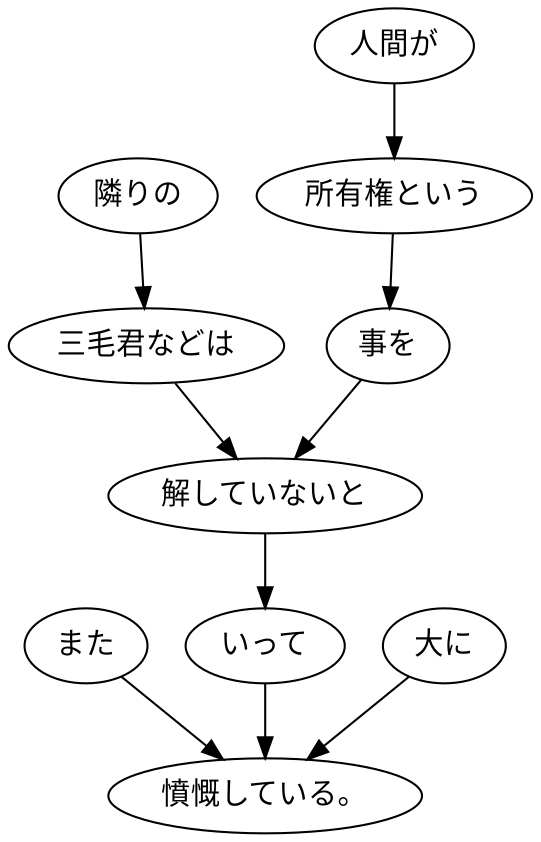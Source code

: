 digraph graph110 {
	node0 [label="また"];
	node1 [label="隣りの"];
	node2 [label="三毛君などは"];
	node3 [label="人間が"];
	node4 [label="所有権という"];
	node5 [label="事を"];
	node6 [label="解していないと"];
	node7 [label="いって"];
	node8 [label="大に"];
	node9 [label="憤慨している。"];
	node0 -> node9;
	node1 -> node2;
	node2 -> node6;
	node3 -> node4;
	node4 -> node5;
	node5 -> node6;
	node6 -> node7;
	node7 -> node9;
	node8 -> node9;
}
